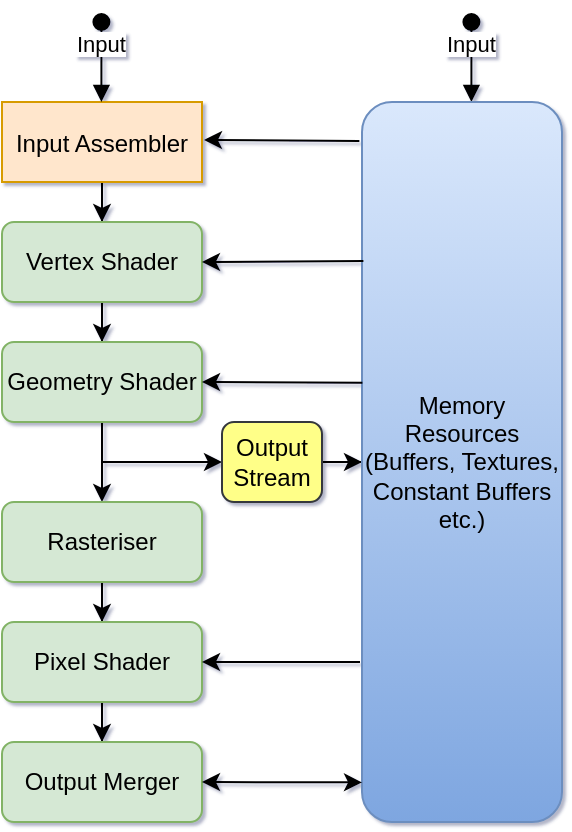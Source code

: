 <mxfile version="13.5.5" type="device"><diagram id="kgpKYQtTHZ0yAKxKKP6v" name="Page-1"><mxGraphModel dx="981" dy="492" grid="0" gridSize="10" guides="1" tooltips="1" connect="1" arrows="1" fold="1" page="0" pageScale="1" pageWidth="850" pageHeight="1100" background="none" math="0" shadow="1"><root><mxCell id="0"/><mxCell id="1" parent="0"/><mxCell id="plzTVDURfwfNaElR1XM5-2" value="" style="edgeStyle=orthogonalEdgeStyle;rounded=0;orthogonalLoop=1;jettySize=auto;html=1;" edge="1" parent="1" source="3nuBFxr9cyL0pnOWT2aG-1" target="plzTVDURfwfNaElR1XM5-1"><mxGeometry relative="1" as="geometry"/></mxCell><mxCell id="3nuBFxr9cyL0pnOWT2aG-1" value="Input Assembler" style="shape=umlLifeline;perimeter=lifelinePerimeter;container=1;collapsible=0;recursiveResize=0;rounded=0;shadow=0;strokeWidth=1;fillColor=#ffe6cc;strokeColor=#d79b00;" parent="1" vertex="1"><mxGeometry x="230" y="140" width="100" height="40" as="geometry"/></mxCell><mxCell id="3nuBFxr9cyL0pnOWT2aG-3" value="Input" style="verticalAlign=bottom;startArrow=oval;endArrow=block;startSize=8;shadow=0;strokeWidth=1;" parent="1" edge="1"><mxGeometry relative="1" as="geometry"><mxPoint x="279.71" y="100" as="sourcePoint"/><mxPoint x="279.71" y="140" as="targetPoint"/></mxGeometry></mxCell><mxCell id="plzTVDURfwfNaElR1XM5-8" value="" style="edgeStyle=orthogonalEdgeStyle;rounded=0;orthogonalLoop=1;jettySize=auto;html=1;" edge="1" parent="1" source="plzTVDURfwfNaElR1XM5-1" target="plzTVDURfwfNaElR1XM5-7"><mxGeometry relative="1" as="geometry"/></mxCell><mxCell id="plzTVDURfwfNaElR1XM5-1" value="Vertex Shader" style="whiteSpace=wrap;html=1;rounded=1;shadow=0;strokeWidth=1;fillColor=#d5e8d4;strokeColor=#82b366;" vertex="1" parent="1"><mxGeometry x="230" y="200" width="100" height="40" as="geometry"/></mxCell><mxCell id="plzTVDURfwfNaElR1XM5-10" value="" style="edgeStyle=orthogonalEdgeStyle;rounded=0;orthogonalLoop=1;jettySize=auto;html=1;exitX=0.5;exitY=1;exitDx=0;exitDy=0;" edge="1" parent="1" source="plzTVDURfwfNaElR1XM5-7" target="plzTVDURfwfNaElR1XM5-9"><mxGeometry relative="1" as="geometry"><mxPoint x="280.029" y="320" as="sourcePoint"/><Array as="points"><mxPoint x="280" y="320"/><mxPoint x="280" y="320"/></Array></mxGeometry></mxCell><mxCell id="plzTVDURfwfNaElR1XM5-15" style="edgeStyle=orthogonalEdgeStyle;rounded=0;orthogonalLoop=1;jettySize=auto;html=1;exitX=0.75;exitY=1;exitDx=0;exitDy=0;entryX=0;entryY=0.5;entryDx=0;entryDy=0;" edge="1" parent="1" source="plzTVDURfwfNaElR1XM5-7" target="plzTVDURfwfNaElR1XM5-16"><mxGeometry relative="1" as="geometry"><mxPoint x="360" y="320" as="targetPoint"/><Array as="points"><mxPoint x="280" y="300"/><mxPoint x="280" y="320"/></Array></mxGeometry></mxCell><mxCell id="plzTVDURfwfNaElR1XM5-7" value="Geometry Shader" style="whiteSpace=wrap;html=1;rounded=1;shadow=0;strokeWidth=1;fillColor=#d5e8d4;strokeColor=#82b366;" vertex="1" parent="1"><mxGeometry x="230" y="260" width="100" height="40" as="geometry"/></mxCell><mxCell id="plzTVDURfwfNaElR1XM5-12" value="" style="edgeStyle=orthogonalEdgeStyle;rounded=0;orthogonalLoop=1;jettySize=auto;html=1;" edge="1" parent="1" source="plzTVDURfwfNaElR1XM5-9" target="plzTVDURfwfNaElR1XM5-11"><mxGeometry relative="1" as="geometry"/></mxCell><mxCell id="plzTVDURfwfNaElR1XM5-9" value="Rasteriser" style="whiteSpace=wrap;html=1;rounded=1;shadow=0;strokeWidth=1;fillColor=#d5e8d4;strokeColor=#82b366;" vertex="1" parent="1"><mxGeometry x="230" y="340" width="100" height="40" as="geometry"/></mxCell><mxCell id="plzTVDURfwfNaElR1XM5-14" value="" style="edgeStyle=orthogonalEdgeStyle;rounded=0;orthogonalLoop=1;jettySize=auto;html=1;" edge="1" parent="1" source="plzTVDURfwfNaElR1XM5-11" target="plzTVDURfwfNaElR1XM5-13"><mxGeometry relative="1" as="geometry"/></mxCell><mxCell id="plzTVDURfwfNaElR1XM5-11" value="Pixel Shader" style="whiteSpace=wrap;html=1;rounded=1;shadow=0;strokeWidth=1;fillColor=#d5e8d4;strokeColor=#82b366;" vertex="1" parent="1"><mxGeometry x="230" y="400" width="100" height="40" as="geometry"/></mxCell><mxCell id="plzTVDURfwfNaElR1XM5-13" value="Output Merger" style="whiteSpace=wrap;html=1;rounded=1;shadow=0;strokeWidth=1;fillColor=#d5e8d4;strokeColor=#82b366;" vertex="1" parent="1"><mxGeometry x="230" y="460" width="100" height="40" as="geometry"/></mxCell><mxCell id="plzTVDURfwfNaElR1XM5-19" value="" style="edgeStyle=orthogonalEdgeStyle;rounded=0;orthogonalLoop=1;jettySize=auto;html=1;entryX=0;entryY=0.5;entryDx=0;entryDy=0;" edge="1" parent="1" source="plzTVDURfwfNaElR1XM5-16" target="plzTVDURfwfNaElR1XM5-24"><mxGeometry relative="1" as="geometry"><mxPoint x="400" y="320.0" as="targetPoint"/></mxGeometry></mxCell><mxCell id="plzTVDURfwfNaElR1XM5-16" value="Output&lt;br&gt;Stream" style="rounded=1;whiteSpace=wrap;html=1;fillColor=#ffff88;strokeColor=#36393d;" vertex="1" parent="1"><mxGeometry x="340" y="300" width="50" height="40" as="geometry"/></mxCell><mxCell id="plzTVDURfwfNaElR1XM5-20" value="Input" style="verticalAlign=bottom;startArrow=oval;endArrow=block;startSize=8;shadow=0;strokeWidth=1;" edge="1" parent="1"><mxGeometry relative="1" as="geometry"><mxPoint x="464.71" y="100" as="sourcePoint"/><mxPoint x="464.71" y="140" as="targetPoint"/><mxPoint as="offset"/></mxGeometry></mxCell><mxCell id="plzTVDURfwfNaElR1XM5-24" value="Memory Resources&lt;br&gt;(Buffers, Textures, Constant Buffers etc.)" style="whiteSpace=wrap;html=1;rounded=1;shadow=0;strokeWidth=1;gradientColor=#7ea6e0;fillColor=#dae8fc;strokeColor=#6c8ebf;" vertex="1" parent="1"><mxGeometry x="410" y="140" width="100" height="360" as="geometry"/></mxCell><mxCell id="plzTVDURfwfNaElR1XM5-27" value="" style="endArrow=classic;html=1;exitX=0.007;exitY=0.221;exitDx=0;exitDy=0;exitPerimeter=0;entryX=1;entryY=0.5;entryDx=0;entryDy=0;" edge="1" parent="1" source="plzTVDURfwfNaElR1XM5-24" target="plzTVDURfwfNaElR1XM5-1"><mxGeometry width="50" height="50" relative="1" as="geometry"><mxPoint x="270" y="300" as="sourcePoint"/><mxPoint x="320" y="250" as="targetPoint"/></mxGeometry></mxCell><mxCell id="plzTVDURfwfNaElR1XM5-28" value="" style="endArrow=classic;startArrow=classic;html=1;exitX=0;exitY=0.945;exitDx=0;exitDy=0;exitPerimeter=0;entryX=1;entryY=0.5;entryDx=0;entryDy=0;" edge="1" parent="1" source="plzTVDURfwfNaElR1XM5-24" target="plzTVDURfwfNaElR1XM5-13"><mxGeometry width="50" height="50" relative="1" as="geometry"><mxPoint x="270" y="300" as="sourcePoint"/><mxPoint x="320" y="250" as="targetPoint"/></mxGeometry></mxCell><mxCell id="plzTVDURfwfNaElR1XM5-30" value="" style="endArrow=classic;html=1;entryX=1;entryY=0.5;entryDx=0;entryDy=0;" edge="1" parent="1" target="plzTVDURfwfNaElR1XM5-11"><mxGeometry width="50" height="50" relative="1" as="geometry"><mxPoint x="409" y="420" as="sourcePoint"/><mxPoint x="320" y="250" as="targetPoint"/></mxGeometry></mxCell><mxCell id="plzTVDURfwfNaElR1XM5-31" value="" style="endArrow=classic;html=1;exitX=-0.013;exitY=0.054;exitDx=0;exitDy=0;exitPerimeter=0;" edge="1" parent="1" source="plzTVDURfwfNaElR1XM5-24"><mxGeometry width="50" height="50" relative="1" as="geometry"><mxPoint x="270" y="300" as="sourcePoint"/><mxPoint x="331" y="159" as="targetPoint"/></mxGeometry></mxCell><mxCell id="plzTVDURfwfNaElR1XM5-32" value="" style="endArrow=classic;html=1;entryX=1;entryY=0.5;entryDx=0;entryDy=0;exitX=0.002;exitY=0.39;exitDx=0;exitDy=0;exitPerimeter=0;" edge="1" parent="1" source="plzTVDURfwfNaElR1XM5-24" target="plzTVDURfwfNaElR1XM5-7"><mxGeometry width="50" height="50" relative="1" as="geometry"><mxPoint x="400" y="280" as="sourcePoint"/><mxPoint x="320" y="250" as="targetPoint"/></mxGeometry></mxCell></root></mxGraphModel></diagram></mxfile>